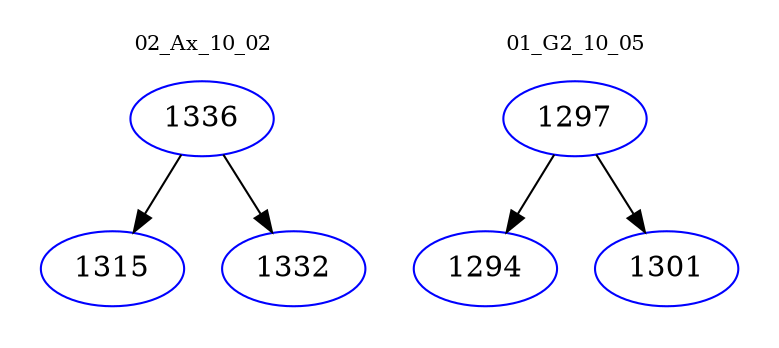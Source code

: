 digraph{
subgraph cluster_0 {
color = white
label = "02_Ax_10_02";
fontsize=10;
T0_1336 [label="1336", color="blue"]
T0_1336 -> T0_1315 [color="black"]
T0_1315 [label="1315", color="blue"]
T0_1336 -> T0_1332 [color="black"]
T0_1332 [label="1332", color="blue"]
}
subgraph cluster_1 {
color = white
label = "01_G2_10_05";
fontsize=10;
T1_1297 [label="1297", color="blue"]
T1_1297 -> T1_1294 [color="black"]
T1_1294 [label="1294", color="blue"]
T1_1297 -> T1_1301 [color="black"]
T1_1301 [label="1301", color="blue"]
}
}

